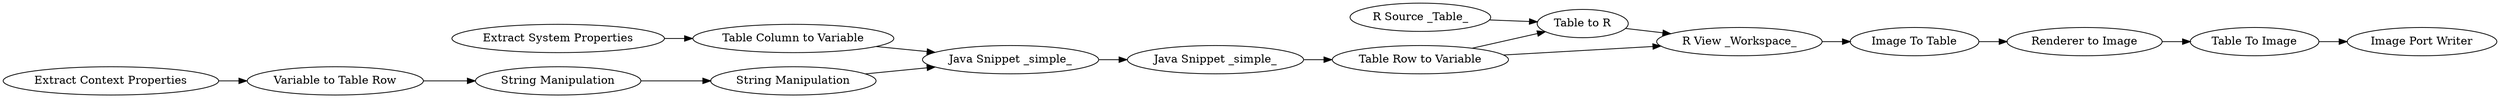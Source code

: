 digraph {
	"-7627463336411442808_1" [label="R Source _Table_"]
	"-7627463336411442808_3" [label="Extract Context Properties"]
	"-7627463336411442808_258" [label="Variable to Table Row"]
	"-7627463336411442808_17" [label="Table to R"]
	"-7627463336411442808_9" [label="Java Snippet _simple_"]
	"-7627463336411442808_18" [label="Java Snippet _simple_"]
	"-7627463336411442808_259" [label="Table Row to Variable"]
	"-7627463336411442808_5" [label="String Manipulation"]
	"-7627463336411442808_15" [label="R View _Workspace_"]
	"-7627463336411442808_255" [label="Image To Table"]
	"-7627463336411442808_257" [label="Table To Image"]
	"-7627463336411442808_254" [label="Image Port Writer"]
	"-7627463336411442808_7" [label="Extract System Properties"]
	"-7627463336411442808_260" [label="Table Column to Variable"]
	"-7627463336411442808_6" [label="String Manipulation"]
	"-7627463336411442808_256" [label="Renderer to Image"]
	"-7627463336411442808_255" -> "-7627463336411442808_256"
	"-7627463336411442808_5" -> "-7627463336411442808_6"
	"-7627463336411442808_259" -> "-7627463336411442808_17"
	"-7627463336411442808_7" -> "-7627463336411442808_260"
	"-7627463336411442808_9" -> "-7627463336411442808_18"
	"-7627463336411442808_256" -> "-7627463336411442808_257"
	"-7627463336411442808_1" -> "-7627463336411442808_17"
	"-7627463336411442808_17" -> "-7627463336411442808_15"
	"-7627463336411442808_15" -> "-7627463336411442808_255"
	"-7627463336411442808_3" -> "-7627463336411442808_258"
	"-7627463336411442808_18" -> "-7627463336411442808_259"
	"-7627463336411442808_260" -> "-7627463336411442808_9"
	"-7627463336411442808_257" -> "-7627463336411442808_254"
	"-7627463336411442808_259" -> "-7627463336411442808_15"
	"-7627463336411442808_258" -> "-7627463336411442808_5"
	"-7627463336411442808_6" -> "-7627463336411442808_9"
	rankdir=LR
}
